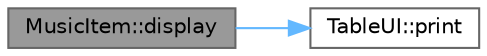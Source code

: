 digraph "MusicItem::display"
{
 // LATEX_PDF_SIZE
  bgcolor="transparent";
  edge [fontname=Helvetica,fontsize=10,labelfontname=Helvetica,labelfontsize=10];
  node [fontname=Helvetica,fontsize=10,shape=box,height=0.2,width=0.4];
  rankdir="LR";
  Node1 [id="Node000001",label="MusicItem::display",height=0.2,width=0.4,color="gray40", fillcolor="grey60", style="filled", fontcolor="black",tooltip="Hiển thị thông tin của mặt hàng dưới dạng bảng."];
  Node1 -> Node2 [id="edge1_Node000001_Node000002",color="steelblue1",style="solid",tooltip=" "];
  Node2 [id="Node000002",label="TableUI::print",height=0.2,width=0.4,color="grey40", fillcolor="white", style="filled",URL="$class_table_u_i.html#a7780bfa2c06d1e17fbe58cc8e7081c84",tooltip="In ra bảng từ một danh sách các hàng (tuples), mỗi hàng là một vector chuỗi."];
}
